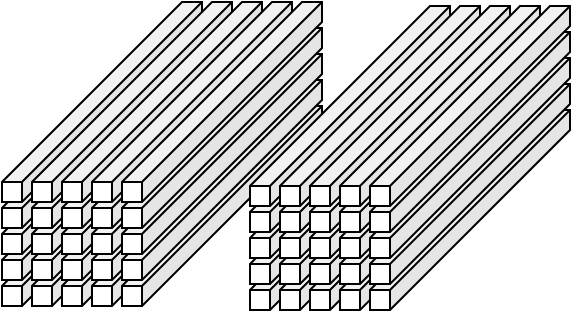 <mxfile version="24.7.7">
  <diagram name="第 1 页" id="wUmnd-Mg_T38uqs0eyFf">
    <mxGraphModel dx="446" dy="242" grid="1" gridSize="10" guides="1" tooltips="1" connect="1" arrows="1" fold="1" page="1" pageScale="1" pageWidth="827" pageHeight="1169" math="0" shadow="0">
      <root>
        <mxCell id="0" />
        <mxCell id="1" parent="0" />
        <mxCell id="CZxpPKMceklau7Zx098U-22" value="" style="group" vertex="1" connectable="0" parent="1">
          <mxGeometry x="210" y="178" width="160" height="152" as="geometry" />
        </mxCell>
        <mxCell id="IxkZem0WIp_vq8oWgWdJ-1" value="" style="shape=cube;whiteSpace=wrap;html=1;boundedLbl=1;backgroundOutline=1;darkOpacity=0.05;darkOpacity2=0.1;size=90;rotation=0;flipH=1;" parent="CZxpPKMceklau7Zx098U-22" vertex="1">
          <mxGeometry y="52" width="100" height="100" as="geometry" />
        </mxCell>
        <mxCell id="hf8nRwpIhlVIcYsTxhS5-1" value="" style="shape=cube;whiteSpace=wrap;html=1;boundedLbl=1;backgroundOutline=1;darkOpacity=0.05;darkOpacity2=0.1;size=90;rotation=0;flipH=1;" parent="CZxpPKMceklau7Zx098U-22" vertex="1">
          <mxGeometry x="15" y="52" width="100" height="100" as="geometry" />
        </mxCell>
        <mxCell id="hf8nRwpIhlVIcYsTxhS5-2" value="" style="shape=cube;whiteSpace=wrap;html=1;boundedLbl=1;backgroundOutline=1;darkOpacity=0.05;darkOpacity2=0.1;size=90;rotation=0;flipH=1;" parent="CZxpPKMceklau7Zx098U-22" vertex="1">
          <mxGeometry x="30" y="52" width="100" height="100" as="geometry" />
        </mxCell>
        <mxCell id="hf8nRwpIhlVIcYsTxhS5-3" value="" style="shape=cube;whiteSpace=wrap;html=1;boundedLbl=1;backgroundOutline=1;darkOpacity=0.05;darkOpacity2=0.1;size=90;rotation=0;flipH=1;" parent="CZxpPKMceklau7Zx098U-22" vertex="1">
          <mxGeometry y="39" width="100" height="100" as="geometry" />
        </mxCell>
        <mxCell id="hf8nRwpIhlVIcYsTxhS5-4" value="" style="shape=cube;whiteSpace=wrap;html=1;boundedLbl=1;backgroundOutline=1;darkOpacity=0.05;darkOpacity2=0.1;size=90;rotation=0;flipH=1;" parent="CZxpPKMceklau7Zx098U-22" vertex="1">
          <mxGeometry x="15" y="39" width="100" height="100" as="geometry" />
        </mxCell>
        <mxCell id="hf8nRwpIhlVIcYsTxhS5-5" value="" style="shape=cube;whiteSpace=wrap;html=1;boundedLbl=1;backgroundOutline=1;darkOpacity=0.05;darkOpacity2=0.1;size=90;rotation=0;flipH=1;" parent="CZxpPKMceklau7Zx098U-22" vertex="1">
          <mxGeometry x="30" y="39" width="100" height="100" as="geometry" />
        </mxCell>
        <mxCell id="hf8nRwpIhlVIcYsTxhS5-6" value="" style="shape=cube;whiteSpace=wrap;html=1;boundedLbl=1;backgroundOutline=1;darkOpacity=0.05;darkOpacity2=0.1;size=90;rotation=0;flipH=1;" parent="CZxpPKMceklau7Zx098U-22" vertex="1">
          <mxGeometry y="26" width="100" height="100" as="geometry" />
        </mxCell>
        <mxCell id="hf8nRwpIhlVIcYsTxhS5-7" value="" style="shape=cube;whiteSpace=wrap;html=1;boundedLbl=1;backgroundOutline=1;darkOpacity=0.05;darkOpacity2=0.1;size=90;rotation=0;flipH=1;" parent="CZxpPKMceklau7Zx098U-22" vertex="1">
          <mxGeometry x="15" y="26" width="100" height="100" as="geometry" />
        </mxCell>
        <mxCell id="hf8nRwpIhlVIcYsTxhS5-8" value="" style="shape=cube;whiteSpace=wrap;html=1;boundedLbl=1;backgroundOutline=1;darkOpacity=0.05;darkOpacity2=0.1;size=90;rotation=0;flipH=1;" parent="CZxpPKMceklau7Zx098U-22" vertex="1">
          <mxGeometry x="30" y="26" width="100" height="100" as="geometry" />
        </mxCell>
        <mxCell id="CZxpPKMceklau7Zx098U-4" value="" style="shape=cube;whiteSpace=wrap;html=1;boundedLbl=1;backgroundOutline=1;darkOpacity=0.05;darkOpacity2=0.1;size=90;rotation=0;flipH=1;" vertex="1" parent="CZxpPKMceklau7Zx098U-22">
          <mxGeometry x="45" y="52" width="100" height="100" as="geometry" />
        </mxCell>
        <mxCell id="CZxpPKMceklau7Zx098U-5" value="" style="shape=cube;whiteSpace=wrap;html=1;boundedLbl=1;backgroundOutline=1;darkOpacity=0.05;darkOpacity2=0.1;size=90;rotation=0;flipH=1;" vertex="1" parent="CZxpPKMceklau7Zx098U-22">
          <mxGeometry x="60" y="52" width="100" height="100" as="geometry" />
        </mxCell>
        <mxCell id="CZxpPKMceklau7Zx098U-6" value="" style="shape=cube;whiteSpace=wrap;html=1;boundedLbl=1;backgroundOutline=1;darkOpacity=0.05;darkOpacity2=0.1;size=90;rotation=0;flipH=1;" vertex="1" parent="CZxpPKMceklau7Zx098U-22">
          <mxGeometry x="45" y="39" width="100" height="100" as="geometry" />
        </mxCell>
        <mxCell id="CZxpPKMceklau7Zx098U-7" value="" style="shape=cube;whiteSpace=wrap;html=1;boundedLbl=1;backgroundOutline=1;darkOpacity=0.05;darkOpacity2=0.1;size=90;rotation=0;flipH=1;" vertex="1" parent="CZxpPKMceklau7Zx098U-22">
          <mxGeometry x="60" y="39" width="100" height="100" as="geometry" />
        </mxCell>
        <mxCell id="CZxpPKMceklau7Zx098U-8" value="" style="shape=cube;whiteSpace=wrap;html=1;boundedLbl=1;backgroundOutline=1;darkOpacity=0.05;darkOpacity2=0.1;size=90;rotation=0;flipH=1;" vertex="1" parent="CZxpPKMceklau7Zx098U-22">
          <mxGeometry x="45" y="26" width="100" height="100" as="geometry" />
        </mxCell>
        <mxCell id="CZxpPKMceklau7Zx098U-9" value="" style="shape=cube;whiteSpace=wrap;html=1;boundedLbl=1;backgroundOutline=1;darkOpacity=0.05;darkOpacity2=0.1;size=90;rotation=0;flipH=1;" vertex="1" parent="CZxpPKMceklau7Zx098U-22">
          <mxGeometry x="60" y="26" width="100" height="100" as="geometry" />
        </mxCell>
        <mxCell id="CZxpPKMceklau7Zx098U-21" value="" style="group" vertex="1" connectable="0" parent="CZxpPKMceklau7Zx098U-22">
          <mxGeometry width="160" height="113" as="geometry" />
        </mxCell>
        <mxCell id="CZxpPKMceklau7Zx098U-11" value="" style="shape=cube;whiteSpace=wrap;html=1;boundedLbl=1;backgroundOutline=1;darkOpacity=0.05;darkOpacity2=0.1;size=90;rotation=0;flipH=1;" vertex="1" parent="CZxpPKMceklau7Zx098U-21">
          <mxGeometry y="13" width="100" height="100" as="geometry" />
        </mxCell>
        <mxCell id="CZxpPKMceklau7Zx098U-12" value="" style="shape=cube;whiteSpace=wrap;html=1;boundedLbl=1;backgroundOutline=1;darkOpacity=0.05;darkOpacity2=0.1;size=90;rotation=0;flipH=1;" vertex="1" parent="CZxpPKMceklau7Zx098U-21">
          <mxGeometry x="15" y="13" width="100" height="100" as="geometry" />
        </mxCell>
        <mxCell id="CZxpPKMceklau7Zx098U-13" value="" style="shape=cube;whiteSpace=wrap;html=1;boundedLbl=1;backgroundOutline=1;darkOpacity=0.05;darkOpacity2=0.1;size=90;rotation=0;flipH=1;" vertex="1" parent="CZxpPKMceklau7Zx098U-21">
          <mxGeometry x="30" y="13" width="100" height="100" as="geometry" />
        </mxCell>
        <mxCell id="CZxpPKMceklau7Zx098U-14" value="" style="shape=cube;whiteSpace=wrap;html=1;boundedLbl=1;backgroundOutline=1;darkOpacity=0.05;darkOpacity2=0.1;size=90;rotation=0;flipH=1;" vertex="1" parent="CZxpPKMceklau7Zx098U-21">
          <mxGeometry width="100" height="100" as="geometry" />
        </mxCell>
        <mxCell id="CZxpPKMceklau7Zx098U-15" value="" style="shape=cube;whiteSpace=wrap;html=1;boundedLbl=1;backgroundOutline=1;darkOpacity=0.05;darkOpacity2=0.1;size=90;rotation=0;flipH=1;" vertex="1" parent="CZxpPKMceklau7Zx098U-21">
          <mxGeometry x="15" width="100" height="100" as="geometry" />
        </mxCell>
        <mxCell id="CZxpPKMceklau7Zx098U-16" value="" style="shape=cube;whiteSpace=wrap;html=1;boundedLbl=1;backgroundOutline=1;darkOpacity=0.05;darkOpacity2=0.1;size=90;rotation=0;flipH=1;" vertex="1" parent="CZxpPKMceklau7Zx098U-21">
          <mxGeometry x="30" width="100" height="100" as="geometry" />
        </mxCell>
        <mxCell id="CZxpPKMceklau7Zx098U-17" value="" style="shape=cube;whiteSpace=wrap;html=1;boundedLbl=1;backgroundOutline=1;darkOpacity=0.05;darkOpacity2=0.1;size=90;rotation=0;flipH=1;" vertex="1" parent="CZxpPKMceklau7Zx098U-21">
          <mxGeometry x="45" y="13" width="100" height="100" as="geometry" />
        </mxCell>
        <mxCell id="CZxpPKMceklau7Zx098U-18" value="" style="shape=cube;whiteSpace=wrap;html=1;boundedLbl=1;backgroundOutline=1;darkOpacity=0.05;darkOpacity2=0.1;size=90;rotation=0;flipH=1;" vertex="1" parent="CZxpPKMceklau7Zx098U-21">
          <mxGeometry x="60" y="13" width="100" height="100" as="geometry" />
        </mxCell>
        <mxCell id="CZxpPKMceklau7Zx098U-19" value="" style="shape=cube;whiteSpace=wrap;html=1;boundedLbl=1;backgroundOutline=1;darkOpacity=0.05;darkOpacity2=0.1;size=90;rotation=0;flipH=1;" vertex="1" parent="CZxpPKMceklau7Zx098U-21">
          <mxGeometry x="45" width="100" height="100" as="geometry" />
        </mxCell>
        <mxCell id="CZxpPKMceklau7Zx098U-20" value="" style="shape=cube;whiteSpace=wrap;html=1;boundedLbl=1;backgroundOutline=1;darkOpacity=0.05;darkOpacity2=0.1;size=90;rotation=0;flipH=1;" vertex="1" parent="CZxpPKMceklau7Zx098U-21">
          <mxGeometry x="60" width="100" height="100" as="geometry" />
        </mxCell>
        <mxCell id="CZxpPKMceklau7Zx098U-23" value="" style="group" vertex="1" connectable="0" parent="1">
          <mxGeometry x="334" y="180" width="160" height="152" as="geometry" />
        </mxCell>
        <mxCell id="CZxpPKMceklau7Zx098U-24" value="" style="shape=cube;whiteSpace=wrap;html=1;boundedLbl=1;backgroundOutline=1;darkOpacity=0.05;darkOpacity2=0.1;size=90;rotation=0;flipH=1;" vertex="1" parent="CZxpPKMceklau7Zx098U-23">
          <mxGeometry y="52" width="100" height="100" as="geometry" />
        </mxCell>
        <mxCell id="CZxpPKMceklau7Zx098U-25" value="" style="shape=cube;whiteSpace=wrap;html=1;boundedLbl=1;backgroundOutline=1;darkOpacity=0.05;darkOpacity2=0.1;size=90;rotation=0;flipH=1;" vertex="1" parent="CZxpPKMceklau7Zx098U-23">
          <mxGeometry x="15" y="52" width="100" height="100" as="geometry" />
        </mxCell>
        <mxCell id="CZxpPKMceklau7Zx098U-26" value="" style="shape=cube;whiteSpace=wrap;html=1;boundedLbl=1;backgroundOutline=1;darkOpacity=0.05;darkOpacity2=0.1;size=90;rotation=0;flipH=1;" vertex="1" parent="CZxpPKMceklau7Zx098U-23">
          <mxGeometry x="30" y="52" width="100" height="100" as="geometry" />
        </mxCell>
        <mxCell id="CZxpPKMceklau7Zx098U-27" value="" style="shape=cube;whiteSpace=wrap;html=1;boundedLbl=1;backgroundOutline=1;darkOpacity=0.05;darkOpacity2=0.1;size=90;rotation=0;flipH=1;" vertex="1" parent="CZxpPKMceklau7Zx098U-23">
          <mxGeometry y="39" width="100" height="100" as="geometry" />
        </mxCell>
        <mxCell id="CZxpPKMceklau7Zx098U-28" value="" style="shape=cube;whiteSpace=wrap;html=1;boundedLbl=1;backgroundOutline=1;darkOpacity=0.05;darkOpacity2=0.1;size=90;rotation=0;flipH=1;" vertex="1" parent="CZxpPKMceklau7Zx098U-23">
          <mxGeometry x="15" y="39" width="100" height="100" as="geometry" />
        </mxCell>
        <mxCell id="CZxpPKMceklau7Zx098U-29" value="" style="shape=cube;whiteSpace=wrap;html=1;boundedLbl=1;backgroundOutline=1;darkOpacity=0.05;darkOpacity2=0.1;size=90;rotation=0;flipH=1;" vertex="1" parent="CZxpPKMceklau7Zx098U-23">
          <mxGeometry x="30" y="39" width="100" height="100" as="geometry" />
        </mxCell>
        <mxCell id="CZxpPKMceklau7Zx098U-30" value="" style="shape=cube;whiteSpace=wrap;html=1;boundedLbl=1;backgroundOutline=1;darkOpacity=0.05;darkOpacity2=0.1;size=90;rotation=0;flipH=1;" vertex="1" parent="CZxpPKMceklau7Zx098U-23">
          <mxGeometry y="26" width="100" height="100" as="geometry" />
        </mxCell>
        <mxCell id="CZxpPKMceklau7Zx098U-31" value="" style="shape=cube;whiteSpace=wrap;html=1;boundedLbl=1;backgroundOutline=1;darkOpacity=0.05;darkOpacity2=0.1;size=90;rotation=0;flipH=1;" vertex="1" parent="CZxpPKMceklau7Zx098U-23">
          <mxGeometry x="15" y="26" width="100" height="100" as="geometry" />
        </mxCell>
        <mxCell id="CZxpPKMceklau7Zx098U-32" value="" style="shape=cube;whiteSpace=wrap;html=1;boundedLbl=1;backgroundOutline=1;darkOpacity=0.05;darkOpacity2=0.1;size=90;rotation=0;flipH=1;" vertex="1" parent="CZxpPKMceklau7Zx098U-23">
          <mxGeometry x="30" y="26" width="100" height="100" as="geometry" />
        </mxCell>
        <mxCell id="CZxpPKMceklau7Zx098U-33" value="" style="shape=cube;whiteSpace=wrap;html=1;boundedLbl=1;backgroundOutline=1;darkOpacity=0.05;darkOpacity2=0.1;size=90;rotation=0;flipH=1;" vertex="1" parent="CZxpPKMceklau7Zx098U-23">
          <mxGeometry x="45" y="52" width="100" height="100" as="geometry" />
        </mxCell>
        <mxCell id="CZxpPKMceklau7Zx098U-34" value="" style="shape=cube;whiteSpace=wrap;html=1;boundedLbl=1;backgroundOutline=1;darkOpacity=0.05;darkOpacity2=0.1;size=90;rotation=0;flipH=1;" vertex="1" parent="CZxpPKMceklau7Zx098U-23">
          <mxGeometry x="60" y="52" width="100" height="100" as="geometry" />
        </mxCell>
        <mxCell id="CZxpPKMceklau7Zx098U-35" value="" style="shape=cube;whiteSpace=wrap;html=1;boundedLbl=1;backgroundOutline=1;darkOpacity=0.05;darkOpacity2=0.1;size=90;rotation=0;flipH=1;" vertex="1" parent="CZxpPKMceklau7Zx098U-23">
          <mxGeometry x="45" y="39" width="100" height="100" as="geometry" />
        </mxCell>
        <mxCell id="CZxpPKMceklau7Zx098U-36" value="" style="shape=cube;whiteSpace=wrap;html=1;boundedLbl=1;backgroundOutline=1;darkOpacity=0.05;darkOpacity2=0.1;size=90;rotation=0;flipH=1;" vertex="1" parent="CZxpPKMceklau7Zx098U-23">
          <mxGeometry x="60" y="39" width="100" height="100" as="geometry" />
        </mxCell>
        <mxCell id="CZxpPKMceklau7Zx098U-37" value="" style="shape=cube;whiteSpace=wrap;html=1;boundedLbl=1;backgroundOutline=1;darkOpacity=0.05;darkOpacity2=0.1;size=90;rotation=0;flipH=1;" vertex="1" parent="CZxpPKMceklau7Zx098U-23">
          <mxGeometry x="45" y="26" width="100" height="100" as="geometry" />
        </mxCell>
        <mxCell id="CZxpPKMceklau7Zx098U-38" value="" style="shape=cube;whiteSpace=wrap;html=1;boundedLbl=1;backgroundOutline=1;darkOpacity=0.05;darkOpacity2=0.1;size=90;rotation=0;flipH=1;" vertex="1" parent="CZxpPKMceklau7Zx098U-23">
          <mxGeometry x="60" y="26" width="100" height="100" as="geometry" />
        </mxCell>
        <mxCell id="CZxpPKMceklau7Zx098U-39" value="" style="group" vertex="1" connectable="0" parent="CZxpPKMceklau7Zx098U-23">
          <mxGeometry width="160" height="113" as="geometry" />
        </mxCell>
        <mxCell id="CZxpPKMceklau7Zx098U-40" value="" style="shape=cube;whiteSpace=wrap;html=1;boundedLbl=1;backgroundOutline=1;darkOpacity=0.05;darkOpacity2=0.1;size=90;rotation=0;flipH=1;" vertex="1" parent="CZxpPKMceklau7Zx098U-39">
          <mxGeometry y="13" width="100" height="100" as="geometry" />
        </mxCell>
        <mxCell id="CZxpPKMceklau7Zx098U-41" value="" style="shape=cube;whiteSpace=wrap;html=1;boundedLbl=1;backgroundOutline=1;darkOpacity=0.05;darkOpacity2=0.1;size=90;rotation=0;flipH=1;" vertex="1" parent="CZxpPKMceklau7Zx098U-39">
          <mxGeometry x="15" y="13" width="100" height="100" as="geometry" />
        </mxCell>
        <mxCell id="CZxpPKMceklau7Zx098U-42" value="" style="shape=cube;whiteSpace=wrap;html=1;boundedLbl=1;backgroundOutline=1;darkOpacity=0.05;darkOpacity2=0.1;size=90;rotation=0;flipH=1;" vertex="1" parent="CZxpPKMceklau7Zx098U-39">
          <mxGeometry x="30" y="13" width="100" height="100" as="geometry" />
        </mxCell>
        <mxCell id="CZxpPKMceklau7Zx098U-43" value="" style="shape=cube;whiteSpace=wrap;html=1;boundedLbl=1;backgroundOutline=1;darkOpacity=0.05;darkOpacity2=0.1;size=90;rotation=0;flipH=1;" vertex="1" parent="CZxpPKMceklau7Zx098U-39">
          <mxGeometry width="100" height="100" as="geometry" />
        </mxCell>
        <mxCell id="CZxpPKMceklau7Zx098U-44" value="" style="shape=cube;whiteSpace=wrap;html=1;boundedLbl=1;backgroundOutline=1;darkOpacity=0.05;darkOpacity2=0.1;size=90;rotation=0;flipH=1;" vertex="1" parent="CZxpPKMceklau7Zx098U-39">
          <mxGeometry x="15" width="100" height="100" as="geometry" />
        </mxCell>
        <mxCell id="CZxpPKMceklau7Zx098U-45" value="" style="shape=cube;whiteSpace=wrap;html=1;boundedLbl=1;backgroundOutline=1;darkOpacity=0.05;darkOpacity2=0.1;size=90;rotation=0;flipH=1;" vertex="1" parent="CZxpPKMceklau7Zx098U-39">
          <mxGeometry x="30" width="100" height="100" as="geometry" />
        </mxCell>
        <mxCell id="CZxpPKMceklau7Zx098U-46" value="" style="shape=cube;whiteSpace=wrap;html=1;boundedLbl=1;backgroundOutline=1;darkOpacity=0.05;darkOpacity2=0.1;size=90;rotation=0;flipH=1;" vertex="1" parent="CZxpPKMceklau7Zx098U-39">
          <mxGeometry x="45" y="13" width="100" height="100" as="geometry" />
        </mxCell>
        <mxCell id="CZxpPKMceklau7Zx098U-47" value="" style="shape=cube;whiteSpace=wrap;html=1;boundedLbl=1;backgroundOutline=1;darkOpacity=0.05;darkOpacity2=0.1;size=90;rotation=0;flipH=1;" vertex="1" parent="CZxpPKMceklau7Zx098U-39">
          <mxGeometry x="60" y="13" width="100" height="100" as="geometry" />
        </mxCell>
        <mxCell id="CZxpPKMceklau7Zx098U-48" value="" style="shape=cube;whiteSpace=wrap;html=1;boundedLbl=1;backgroundOutline=1;darkOpacity=0.05;darkOpacity2=0.1;size=90;rotation=0;flipH=1;" vertex="1" parent="CZxpPKMceklau7Zx098U-39">
          <mxGeometry x="45" width="100" height="100" as="geometry" />
        </mxCell>
        <mxCell id="CZxpPKMceklau7Zx098U-49" value="" style="shape=cube;whiteSpace=wrap;html=1;boundedLbl=1;backgroundOutline=1;darkOpacity=0.05;darkOpacity2=0.1;size=90;rotation=0;flipH=1;" vertex="1" parent="CZxpPKMceklau7Zx098U-39">
          <mxGeometry x="60" width="100" height="100" as="geometry" />
        </mxCell>
      </root>
    </mxGraphModel>
  </diagram>
</mxfile>

